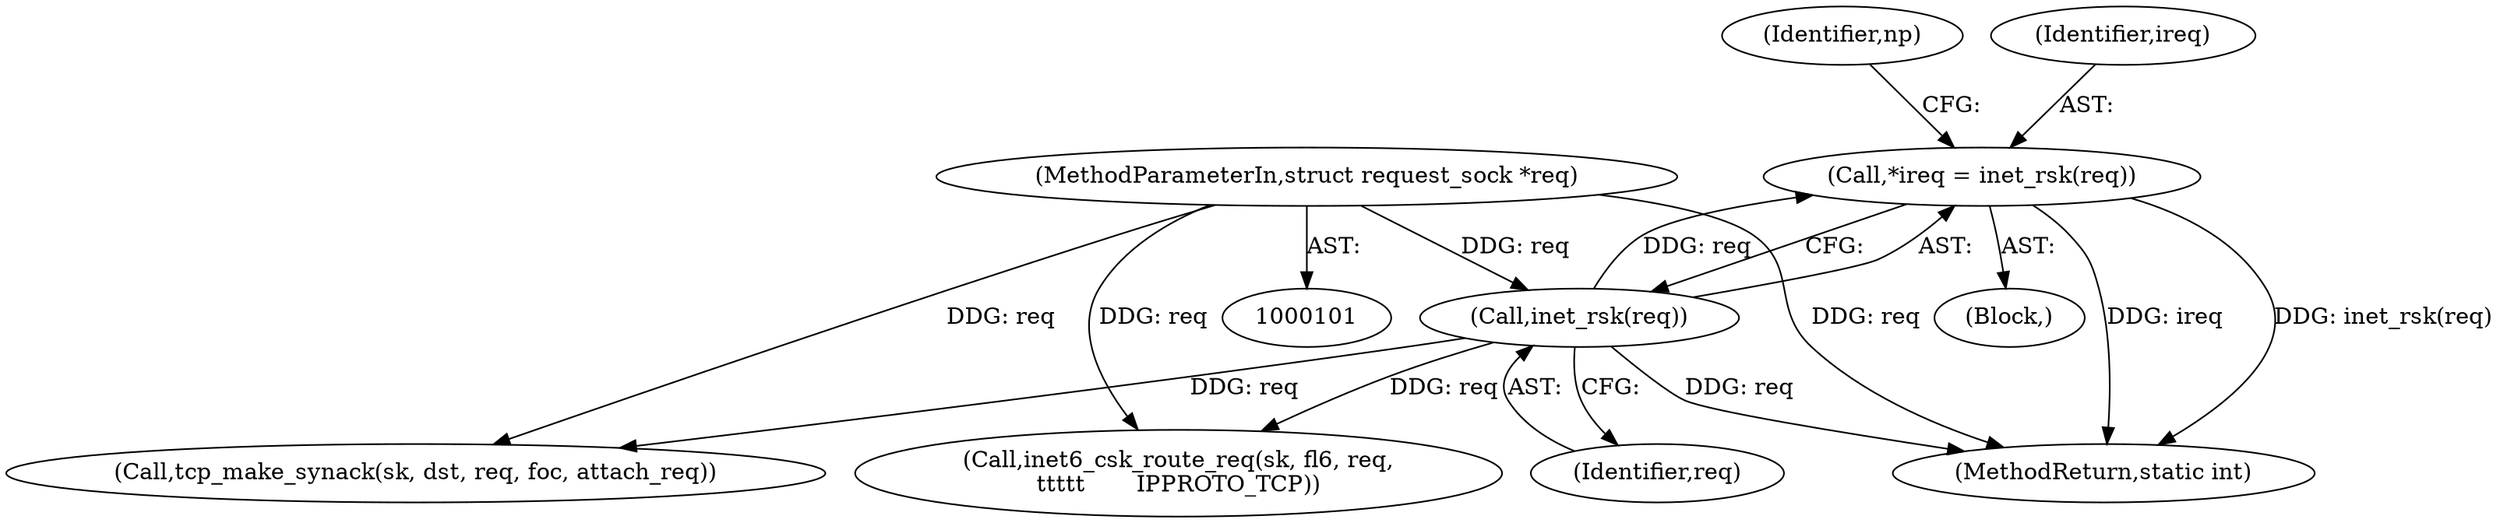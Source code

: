 digraph "0_linux_45f6fad84cc305103b28d73482b344d7f5b76f39_16@pointer" {
"1000110" [label="(Call,*ireq = inet_rsk(req))"];
"1000112" [label="(Call,inet_rsk(req))"];
"1000105" [label="(MethodParameterIn,struct request_sock *req)"];
"1000113" [label="(Identifier,req)"];
"1000116" [label="(Identifier,np)"];
"1000213" [label="(MethodReturn,static int)"];
"1000112" [label="(Call,inet_rsk(req))"];
"1000111" [label="(Identifier,ireq)"];
"1000110" [label="(Call,*ireq = inet_rsk(req))"];
"1000105" [label="(MethodParameterIn,struct request_sock *req)"];
"1000150" [label="(Call,tcp_make_synack(sk, dst, req, foc, attach_req))"];
"1000141" [label="(Call,inet6_csk_route_req(sk, fl6, req,\n\t\t\t\t\t       IPPROTO_TCP))"];
"1000108" [label="(Block,)"];
"1000110" -> "1000108"  [label="AST: "];
"1000110" -> "1000112"  [label="CFG: "];
"1000111" -> "1000110"  [label="AST: "];
"1000112" -> "1000110"  [label="AST: "];
"1000116" -> "1000110"  [label="CFG: "];
"1000110" -> "1000213"  [label="DDG: inet_rsk(req)"];
"1000110" -> "1000213"  [label="DDG: ireq"];
"1000112" -> "1000110"  [label="DDG: req"];
"1000112" -> "1000113"  [label="CFG: "];
"1000113" -> "1000112"  [label="AST: "];
"1000112" -> "1000213"  [label="DDG: req"];
"1000105" -> "1000112"  [label="DDG: req"];
"1000112" -> "1000141"  [label="DDG: req"];
"1000112" -> "1000150"  [label="DDG: req"];
"1000105" -> "1000101"  [label="AST: "];
"1000105" -> "1000213"  [label="DDG: req"];
"1000105" -> "1000141"  [label="DDG: req"];
"1000105" -> "1000150"  [label="DDG: req"];
}
